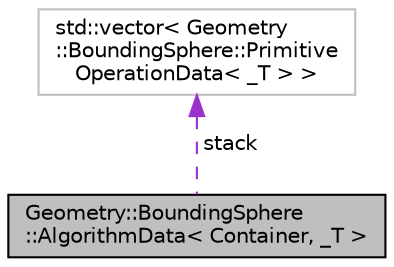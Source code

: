 digraph "Geometry::BoundingSphere::AlgorithmData&lt; Container, _T &gt;"
{
  edge [fontname="Helvetica",fontsize="10",labelfontname="Helvetica",labelfontsize="10"];
  node [fontname="Helvetica",fontsize="10",shape=record];
  Node1 [label="Geometry::BoundingSphere\l::AlgorithmData\< Container, _T \>",height=0.2,width=0.4,color="black", fillcolor="grey75", style="filled" fontcolor="black"];
  Node2 -> Node1 [dir="back",color="darkorchid3",fontsize="10",style="dashed",label=" stack" ,fontname="Helvetica"];
  Node2 [label="std::vector\< Geometry\l::BoundingSphere::Primitive\lOperationData\< _T \> \>",height=0.2,width=0.4,color="grey75", fillcolor="white", style="filled"];
}
